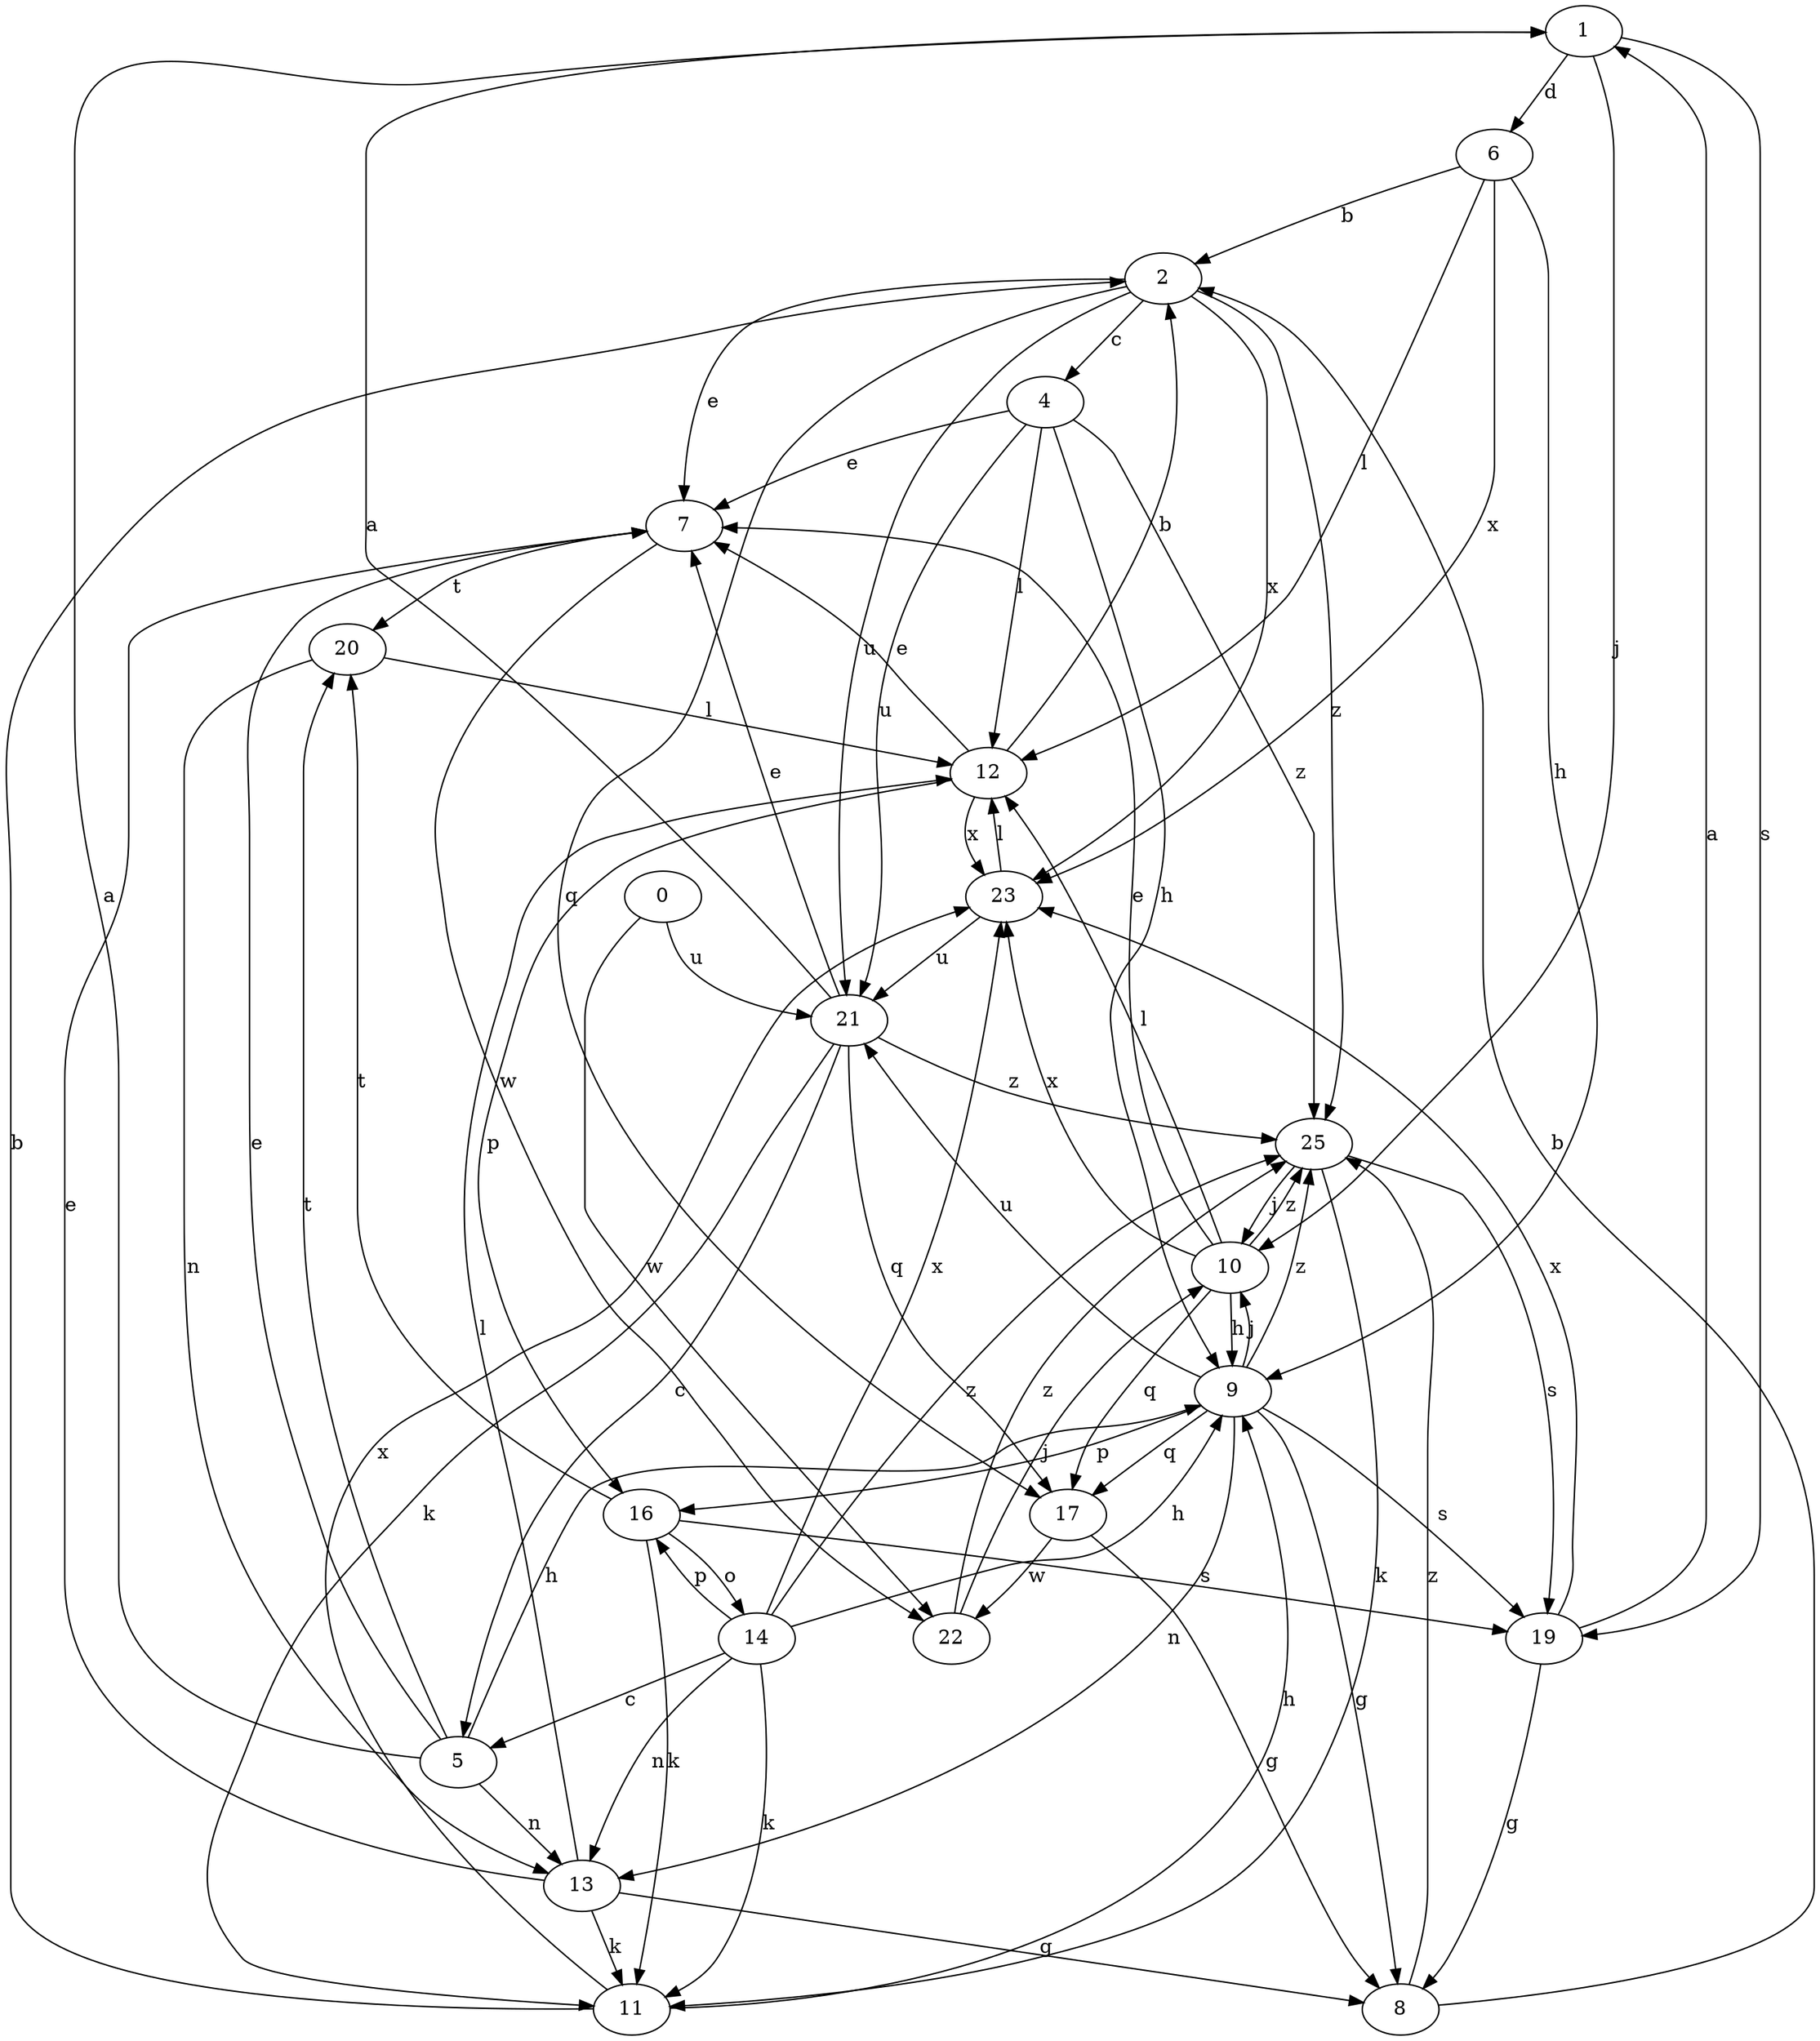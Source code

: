 strict digraph  {
1;
2;
4;
5;
6;
7;
8;
9;
10;
11;
12;
13;
14;
16;
17;
19;
20;
21;
0;
22;
23;
25;
1 -> 6  [label=d];
1 -> 10  [label=j];
1 -> 19  [label=s];
2 -> 4  [label=c];
2 -> 7  [label=e];
2 -> 17  [label=q];
2 -> 21  [label=u];
2 -> 23  [label=x];
2 -> 25  [label=z];
4 -> 7  [label=e];
4 -> 9  [label=h];
4 -> 12  [label=l];
4 -> 21  [label=u];
4 -> 25  [label=z];
5 -> 1  [label=a];
5 -> 7  [label=e];
5 -> 9  [label=h];
5 -> 13  [label=n];
5 -> 20  [label=t];
6 -> 2  [label=b];
6 -> 9  [label=h];
6 -> 12  [label=l];
6 -> 23  [label=x];
7 -> 20  [label=t];
7 -> 22  [label=w];
8 -> 2  [label=b];
8 -> 25  [label=z];
9 -> 8  [label=g];
9 -> 10  [label=j];
9 -> 13  [label=n];
9 -> 16  [label=p];
9 -> 17  [label=q];
9 -> 19  [label=s];
9 -> 21  [label=u];
9 -> 25  [label=z];
10 -> 7  [label=e];
10 -> 9  [label=h];
10 -> 12  [label=l];
10 -> 17  [label=q];
10 -> 23  [label=x];
10 -> 25  [label=z];
11 -> 2  [label=b];
11 -> 9  [label=h];
11 -> 23  [label=x];
12 -> 2  [label=b];
12 -> 7  [label=e];
12 -> 16  [label=p];
12 -> 23  [label=x];
13 -> 7  [label=e];
13 -> 8  [label=g];
13 -> 11  [label=k];
13 -> 12  [label=l];
14 -> 5  [label=c];
14 -> 9  [label=h];
14 -> 11  [label=k];
14 -> 13  [label=n];
14 -> 16  [label=p];
14 -> 23  [label=x];
14 -> 25  [label=z];
16 -> 11  [label=k];
16 -> 14  [label=o];
16 -> 19  [label=s];
16 -> 20  [label=t];
17 -> 8  [label=g];
17 -> 22  [label=w];
19 -> 1  [label=a];
19 -> 8  [label=g];
19 -> 23  [label=x];
20 -> 12  [label=l];
20 -> 13  [label=n];
21 -> 1  [label=a];
21 -> 5  [label=c];
21 -> 7  [label=e];
21 -> 11  [label=k];
21 -> 17  [label=q];
21 -> 25  [label=z];
0 -> 21  [label=u];
0 -> 22  [label=w];
22 -> 10  [label=j];
22 -> 25  [label=z];
23 -> 12  [label=l];
23 -> 21  [label=u];
25 -> 10  [label=j];
25 -> 11  [label=k];
25 -> 19  [label=s];
}
